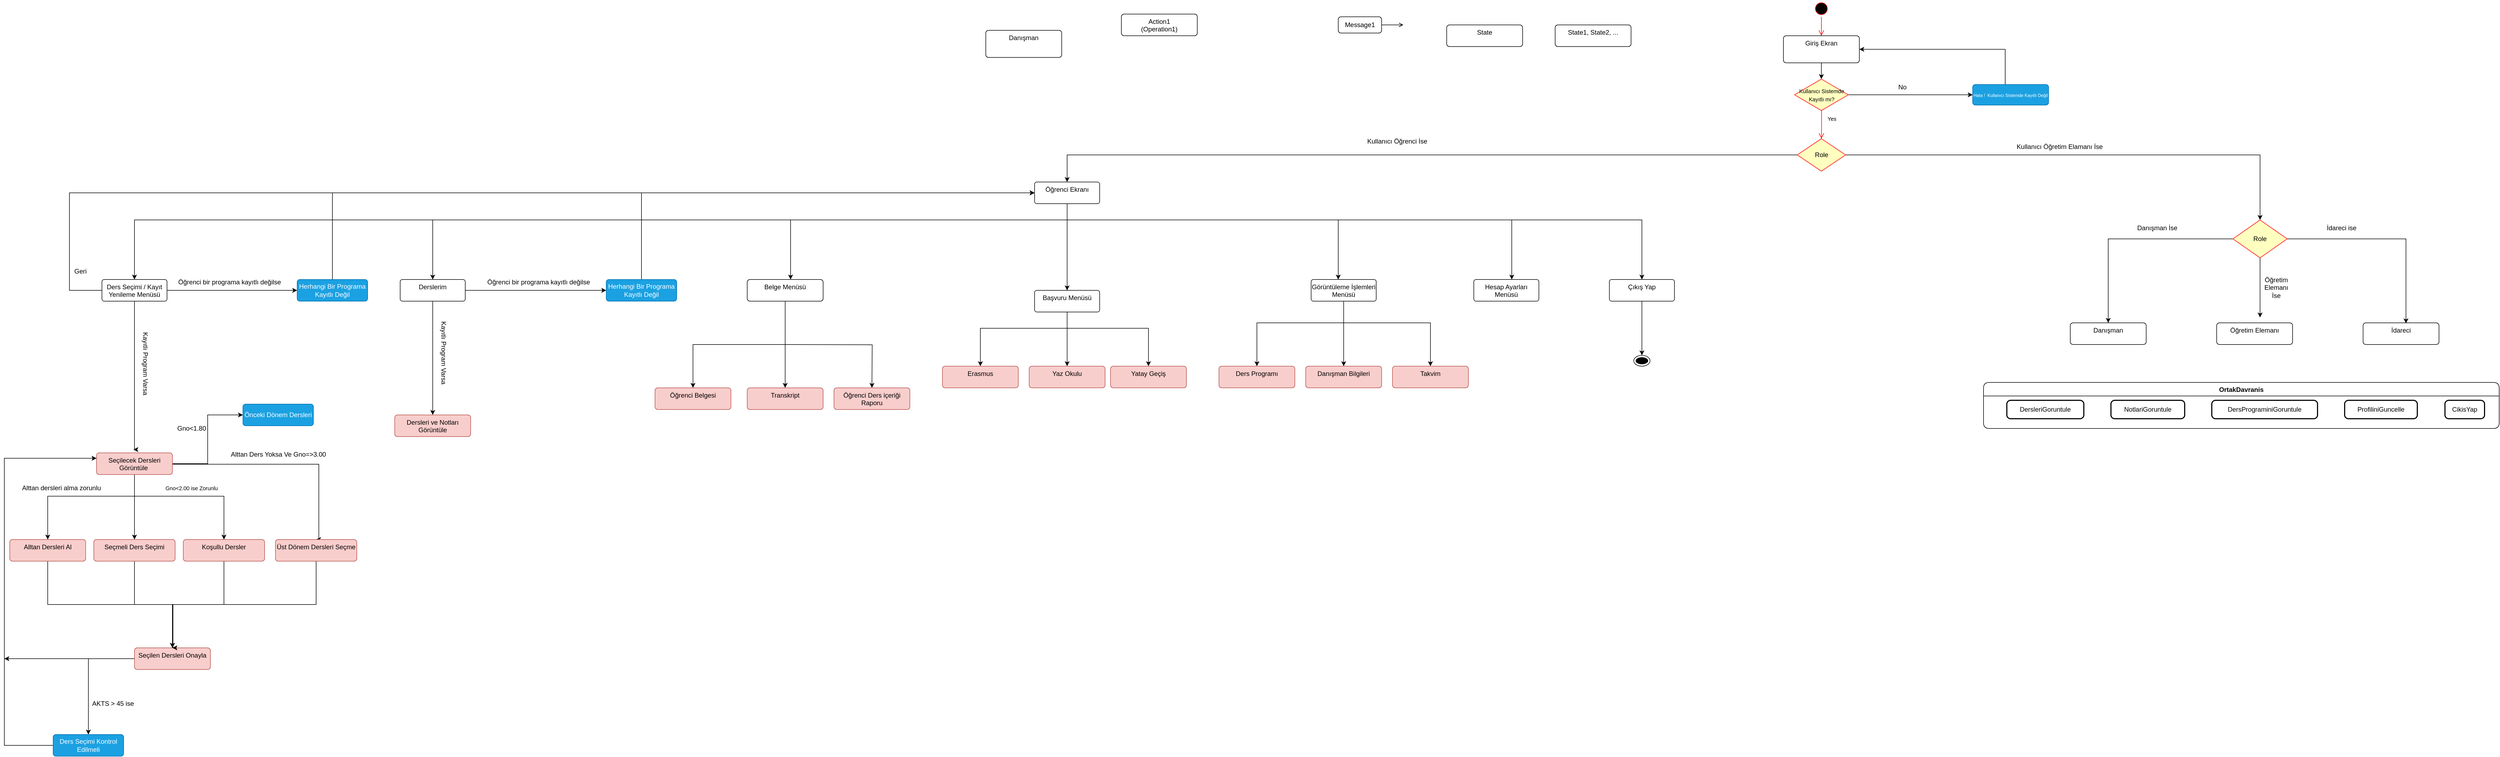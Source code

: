 <mxfile version="24.3.1" type="device">
  <diagram name="Sayfa -1" id="f9GuuPiOTZdbrCttsbCd">
    <mxGraphModel dx="4388" dy="1054" grid="1" gridSize="10" guides="1" tooltips="1" connect="1" arrows="1" fold="1" page="1" pageScale="1" pageWidth="2339" pageHeight="3300" math="0" shadow="0">
      <root>
        <mxCell id="0" />
        <mxCell id="1" parent="0" />
        <mxCell id="raTxTzk0vgehEr7z1tvl-5" value="" style="ellipse;html=1;shape=startState;fillColor=#000000;strokeColor=#ff0000;" parent="1" vertex="1">
          <mxGeometry x="1016" y="5" width="30" height="30" as="geometry" />
        </mxCell>
        <mxCell id="raTxTzk0vgehEr7z1tvl-6" value="" style="edgeStyle=orthogonalEdgeStyle;html=1;verticalAlign=bottom;endArrow=open;endSize=8;strokeColor=#ff0000;rounded=0;entryX=0.5;entryY=0;entryDx=0;entryDy=0;" parent="1" source="raTxTzk0vgehEr7z1tvl-5" target="raTxTzk0vgehEr7z1tvl-13" edge="1">
          <mxGeometry relative="1" as="geometry">
            <mxPoint x="1031" y="120" as="targetPoint" />
            <Array as="points" />
          </mxGeometry>
        </mxCell>
        <mxCell id="raTxTzk0vgehEr7z1tvl-13" value="Giriş Ekran" style="html=1;align=center;verticalAlign=top;rounded=1;absoluteArcSize=1;arcSize=10;dashed=0;whiteSpace=wrap;" parent="1" vertex="1">
          <mxGeometry x="961" y="70" width="140" height="50" as="geometry" />
        </mxCell>
        <mxCell id="YpNgMTdwTrCu8pLs_j0M-31" style="edgeStyle=orthogonalEdgeStyle;rounded=0;orthogonalLoop=1;jettySize=auto;html=1;" parent="1" source="raTxTzk0vgehEr7z1tvl-15" target="YpNgMTdwTrCu8pLs_j0M-30" edge="1">
          <mxGeometry relative="1" as="geometry">
            <Array as="points">
              <mxPoint x="-360" y="410" />
              <mxPoint x="-870" y="410" />
            </Array>
          </mxGeometry>
        </mxCell>
        <mxCell id="YpNgMTdwTrCu8pLs_j0M-33" value="" style="edgeStyle=orthogonalEdgeStyle;rounded=0;orthogonalLoop=1;jettySize=auto;html=1;" parent="1" source="raTxTzk0vgehEr7z1tvl-15" target="YpNgMTdwTrCu8pLs_j0M-32" edge="1">
          <mxGeometry relative="1" as="geometry" />
        </mxCell>
        <mxCell id="YpNgMTdwTrCu8pLs_j0M-37" value="" style="edgeStyle=orthogonalEdgeStyle;rounded=0;orthogonalLoop=1;jettySize=auto;html=1;" parent="1" source="raTxTzk0vgehEr7z1tvl-15" target="YpNgMTdwTrCu8pLs_j0M-36" edge="1">
          <mxGeometry relative="1" as="geometry">
            <Array as="points">
              <mxPoint x="-360" y="410" />
              <mxPoint x="140" y="410" />
            </Array>
          </mxGeometry>
        </mxCell>
        <mxCell id="YpNgMTdwTrCu8pLs_j0M-39" value="" style="edgeStyle=orthogonalEdgeStyle;rounded=0;orthogonalLoop=1;jettySize=auto;html=1;" parent="1" source="raTxTzk0vgehEr7z1tvl-15" target="YpNgMTdwTrCu8pLs_j0M-38" edge="1">
          <mxGeometry relative="1" as="geometry">
            <Array as="points">
              <mxPoint x="-360" y="410" />
              <mxPoint x="460" y="410" />
              <mxPoint x="460" y="540" />
            </Array>
          </mxGeometry>
        </mxCell>
        <mxCell id="YpNgMTdwTrCu8pLs_j0M-42" value="" style="edgeStyle=orthogonalEdgeStyle;rounded=0;orthogonalLoop=1;jettySize=auto;html=1;" parent="1" source="raTxTzk0vgehEr7z1tvl-15" target="YpNgMTdwTrCu8pLs_j0M-41" edge="1">
          <mxGeometry relative="1" as="geometry">
            <Array as="points">
              <mxPoint x="-360" y="410" />
              <mxPoint x="-1530" y="410" />
            </Array>
          </mxGeometry>
        </mxCell>
        <mxCell id="YpNgMTdwTrCu8pLs_j0M-44" value="" style="edgeStyle=orthogonalEdgeStyle;rounded=0;orthogonalLoop=1;jettySize=auto;html=1;" parent="1" source="raTxTzk0vgehEr7z1tvl-15" target="YpNgMTdwTrCu8pLs_j0M-43" edge="1">
          <mxGeometry relative="1" as="geometry">
            <Array as="points">
              <mxPoint x="-360" y="410" />
              <mxPoint x="-2080" y="410" />
            </Array>
          </mxGeometry>
        </mxCell>
        <mxCell id="YpNgMTdwTrCu8pLs_j0M-82" style="edgeStyle=orthogonalEdgeStyle;rounded=0;orthogonalLoop=1;jettySize=auto;html=1;entryX=0.5;entryY=0;entryDx=0;entryDy=0;" parent="1" source="raTxTzk0vgehEr7z1tvl-15" target="YpNgMTdwTrCu8pLs_j0M-81" edge="1">
          <mxGeometry relative="1" as="geometry">
            <Array as="points">
              <mxPoint x="-360" y="410" />
              <mxPoint x="700" y="410" />
            </Array>
          </mxGeometry>
        </mxCell>
        <mxCell id="raTxTzk0vgehEr7z1tvl-15" value="Öğrenci Ekranı" style="whiteSpace=wrap;html=1;verticalAlign=top;rounded=1;arcSize=10;dashed=0;" parent="1" vertex="1">
          <mxGeometry x="-420" y="340" width="120" height="40" as="geometry" />
        </mxCell>
        <mxCell id="YpNgMTdwTrCu8pLs_j0M-6" value="Öğretim Elemanı" style="html=1;align=center;verticalAlign=top;rounded=1;absoluteArcSize=1;arcSize=10;dashed=0;whiteSpace=wrap;" parent="1" vertex="1">
          <mxGeometry x="1760" y="600" width="140" height="40" as="geometry" />
        </mxCell>
        <mxCell id="YpNgMTdwTrCu8pLs_j0M-8" value="Öğrenci Belgesi" style="html=1;align=center;verticalAlign=top;rounded=1;absoluteArcSize=1;arcSize=10;dashed=0;whiteSpace=wrap;fillColor=#f8cecc;strokeColor=#b85450;" parent="1" vertex="1">
          <mxGeometry x="-1120" y="720" width="140" height="40" as="geometry" />
        </mxCell>
        <mxCell id="YpNgMTdwTrCu8pLs_j0M-9" value="Action1&lt;br&gt;(Operation1)" style="html=1;align=center;verticalAlign=top;rounded=1;absoluteArcSize=1;arcSize=10;dashed=0;whiteSpace=wrap;" parent="1" vertex="1">
          <mxGeometry x="-260" y="30" width="140" height="40" as="geometry" />
        </mxCell>
        <mxCell id="YpNgMTdwTrCu8pLs_j0M-12" value="Message1" style="html=1;rounded=1;absoluteArcSize=1;arcSize=10;whiteSpace=wrap;" parent="1" vertex="1">
          <mxGeometry x="140" y="35" width="80" height="30" as="geometry" />
        </mxCell>
        <mxCell id="YpNgMTdwTrCu8pLs_j0M-13" value="" style="endArrow=open;html=1;rounded=0;align=center;verticalAlign=top;endFill=0;labelBackgroundColor=none;endSize=6;" parent="1" source="YpNgMTdwTrCu8pLs_j0M-12" edge="1">
          <mxGeometry relative="1" as="geometry">
            <mxPoint x="260" y="50" as="targetPoint" />
          </mxGeometry>
        </mxCell>
        <mxCell id="YpNgMTdwTrCu8pLs_j0M-14" value="State" style="html=1;align=center;verticalAlign=top;rounded=1;absoluteArcSize=1;arcSize=10;dashed=0;whiteSpace=wrap;" parent="1" vertex="1">
          <mxGeometry x="340" y="50" width="140" height="40" as="geometry" />
        </mxCell>
        <mxCell id="YpNgMTdwTrCu8pLs_j0M-15" value="State1, State2, ..." style="html=1;align=center;verticalAlign=top;rounded=1;absoluteArcSize=1;arcSize=10;dashed=0;whiteSpace=wrap;" parent="1" vertex="1">
          <mxGeometry x="540" y="50" width="140" height="40" as="geometry" />
        </mxCell>
        <mxCell id="YpNgMTdwTrCu8pLs_j0M-16" value="Danışman" style="html=1;align=center;verticalAlign=top;rounded=1;absoluteArcSize=1;arcSize=10;dashed=0;whiteSpace=wrap;" parent="1" vertex="1">
          <mxGeometry x="1490" y="600" width="140" height="40" as="geometry" />
        </mxCell>
        <mxCell id="YpNgMTdwTrCu8pLs_j0M-18" value="İdareci" style="html=1;align=center;verticalAlign=top;rounded=1;absoluteArcSize=1;arcSize=10;dashed=0;whiteSpace=wrap;" parent="1" vertex="1">
          <mxGeometry x="2030" y="600" width="140" height="40" as="geometry" />
        </mxCell>
        <mxCell id="YpNgMTdwTrCu8pLs_j0M-20" value="" style="ellipse;html=1;shape=endState;fillColor=strokeColor;" parent="1" vertex="1">
          <mxGeometry x="685" y="660" width="30" height="20" as="geometry" />
        </mxCell>
        <mxCell id="YpNgMTdwTrCu8pLs_j0M-25" value="Danışman" style="html=1;align=center;verticalAlign=top;rounded=1;absoluteArcSize=1;arcSize=10;dashed=0;whiteSpace=wrap;" parent="1" vertex="1">
          <mxGeometry x="-510" y="60" width="140" height="50" as="geometry" />
        </mxCell>
        <mxCell id="nbqyCKGvC23zPWqp3UHc-19" style="edgeStyle=orthogonalEdgeStyle;rounded=0;orthogonalLoop=1;jettySize=auto;html=1;entryX=1;entryY=0.5;entryDx=0;entryDy=0;" parent="1" source="YpNgMTdwTrCu8pLs_j0M-26" target="raTxTzk0vgehEr7z1tvl-13" edge="1">
          <mxGeometry relative="1" as="geometry">
            <mxPoint x="1370" y="80" as="targetPoint" />
            <Array as="points">
              <mxPoint x="1370" y="95" />
            </Array>
          </mxGeometry>
        </mxCell>
        <mxCell id="YpNgMTdwTrCu8pLs_j0M-26" value="&lt;span data-sider-select-id=&quot;6f21c08b-1ee0-4d9a-971a-5f069b97619d&quot; style=&quot;text-wrap: nowrap;&quot;&gt;&lt;font data-sider-select-id=&quot;adb5f741-1b5e-4715-a0d9-119e286bbc81&quot; style=&quot;font-size: 8px;&quot;&gt;Hata !&amp;nbsp; Kullanıcı Sistemde Kayıtlı Değil&lt;/font&gt;&lt;/span&gt;" style="html=1;rounded=1;absoluteArcSize=1;arcSize=10;whiteSpace=wrap;fillColor=#1ba1e2;fontColor=#ffffff;strokeColor=#006EAF;" parent="1" vertex="1">
          <mxGeometry x="1310" y="160" width="140" height="38" as="geometry" />
        </mxCell>
        <mxCell id="YpNgMTdwTrCu8pLs_j0M-28" value="&lt;font data-sider-select-id=&quot;d092bb43-2534-4f56-a5d7-0d986fded775&quot; style=&quot;font-size: 10px;&quot;&gt;Yes&lt;/font&gt;" style="text;html=1;align=center;verticalAlign=middle;resizable=0;points=[];autosize=1;strokeColor=none;fillColor=none;" parent="1" vertex="1">
          <mxGeometry x="1030" y="208" width="40" height="30" as="geometry" />
        </mxCell>
        <mxCell id="YpNgMTdwTrCu8pLs_j0M-29" value="&lt;span data-sider-select-id=&quot;ffd7aa2f-4a25-4322-89a0-0c4640fc9525&quot; style=&quot;&quot;&gt;&lt;font style=&quot;font-size: 12px;&quot;&gt;No&lt;/font&gt;&lt;/span&gt;" style="text;html=1;align=center;verticalAlign=middle;resizable=0;points=[];autosize=1;strokeColor=none;fillColor=none;" parent="1" vertex="1">
          <mxGeometry x="1160" y="150" width="40" height="30" as="geometry" />
        </mxCell>
        <mxCell id="YpNgMTdwTrCu8pLs_j0M-49" style="edgeStyle=orthogonalEdgeStyle;rounded=0;orthogonalLoop=1;jettySize=auto;html=1;entryX=0.5;entryY=0;entryDx=0;entryDy=0;" parent="1" source="YpNgMTdwTrCu8pLs_j0M-30" edge="1">
          <mxGeometry relative="1" as="geometry">
            <mxPoint x="-1050" y="720" as="targetPoint" />
            <Array as="points">
              <mxPoint x="-880" y="640" />
              <mxPoint x="-1050" y="640" />
            </Array>
          </mxGeometry>
        </mxCell>
        <mxCell id="YpNgMTdwTrCu8pLs_j0M-51" style="edgeStyle=orthogonalEdgeStyle;rounded=0;orthogonalLoop=1;jettySize=auto;html=1;entryX=0.5;entryY=0;entryDx=0;entryDy=0;" parent="1" source="YpNgMTdwTrCu8pLs_j0M-30" target="YpNgMTdwTrCu8pLs_j0M-46" edge="1">
          <mxGeometry relative="1" as="geometry" />
        </mxCell>
        <mxCell id="YpNgMTdwTrCu8pLs_j0M-52" style="edgeStyle=orthogonalEdgeStyle;rounded=0;orthogonalLoop=1;jettySize=auto;html=1;exitX=0.5;exitY=1;exitDx=0;exitDy=0;" parent="1" edge="1">
          <mxGeometry relative="1" as="geometry">
            <mxPoint x="-880" y="640" as="sourcePoint" />
            <mxPoint x="-720" y="720" as="targetPoint" />
          </mxGeometry>
        </mxCell>
        <mxCell id="YpNgMTdwTrCu8pLs_j0M-30" value="Belge Menüsü" style="html=1;align=center;verticalAlign=top;rounded=1;absoluteArcSize=1;arcSize=10;dashed=0;whiteSpace=wrap;" parent="1" vertex="1">
          <mxGeometry x="-950" y="520" width="140" height="40" as="geometry" />
        </mxCell>
        <mxCell id="YpNgMTdwTrCu8pLs_j0M-56" value="" style="edgeStyle=orthogonalEdgeStyle;rounded=0;orthogonalLoop=1;jettySize=auto;html=1;" parent="1" source="YpNgMTdwTrCu8pLs_j0M-32" target="YpNgMTdwTrCu8pLs_j0M-54" edge="1">
          <mxGeometry relative="1" as="geometry">
            <Array as="points">
              <mxPoint x="-360" y="660" />
              <mxPoint x="-360" y="660" />
            </Array>
          </mxGeometry>
        </mxCell>
        <mxCell id="YpNgMTdwTrCu8pLs_j0M-57" style="edgeStyle=orthogonalEdgeStyle;rounded=0;orthogonalLoop=1;jettySize=auto;html=1;entryX=0.5;entryY=0;entryDx=0;entryDy=0;" parent="1" source="YpNgMTdwTrCu8pLs_j0M-32" target="YpNgMTdwTrCu8pLs_j0M-53" edge="1">
          <mxGeometry relative="1" as="geometry">
            <Array as="points">
              <mxPoint x="-360" y="610" />
              <mxPoint x="-520" y="610" />
            </Array>
          </mxGeometry>
        </mxCell>
        <mxCell id="YpNgMTdwTrCu8pLs_j0M-58" style="edgeStyle=orthogonalEdgeStyle;rounded=0;orthogonalLoop=1;jettySize=auto;html=1;entryX=0.5;entryY=0;entryDx=0;entryDy=0;" parent="1" source="YpNgMTdwTrCu8pLs_j0M-32" target="YpNgMTdwTrCu8pLs_j0M-55" edge="1">
          <mxGeometry relative="1" as="geometry">
            <Array as="points">
              <mxPoint x="-360" y="610" />
              <mxPoint x="-210" y="610" />
            </Array>
          </mxGeometry>
        </mxCell>
        <mxCell id="YpNgMTdwTrCu8pLs_j0M-32" value="Başvuru Menüsü" style="whiteSpace=wrap;html=1;verticalAlign=top;rounded=1;arcSize=10;dashed=0;" parent="1" vertex="1">
          <mxGeometry x="-420" y="540" width="120" height="40" as="geometry" />
        </mxCell>
        <mxCell id="YpNgMTdwTrCu8pLs_j0M-63" value="" style="edgeStyle=orthogonalEdgeStyle;rounded=0;orthogonalLoop=1;jettySize=auto;html=1;" parent="1" source="YpNgMTdwTrCu8pLs_j0M-36" target="YpNgMTdwTrCu8pLs_j0M-61" edge="1">
          <mxGeometry relative="1" as="geometry" />
        </mxCell>
        <mxCell id="YpNgMTdwTrCu8pLs_j0M-65" style="edgeStyle=orthogonalEdgeStyle;rounded=0;orthogonalLoop=1;jettySize=auto;html=1;" parent="1" source="YpNgMTdwTrCu8pLs_j0M-36" target="YpNgMTdwTrCu8pLs_j0M-62" edge="1">
          <mxGeometry relative="1" as="geometry">
            <Array as="points">
              <mxPoint x="150" y="600" />
              <mxPoint x="-10" y="600" />
            </Array>
          </mxGeometry>
        </mxCell>
        <mxCell id="YpNgMTdwTrCu8pLs_j0M-66" style="edgeStyle=orthogonalEdgeStyle;rounded=0;orthogonalLoop=1;jettySize=auto;html=1;" parent="1" source="YpNgMTdwTrCu8pLs_j0M-36" target="YpNgMTdwTrCu8pLs_j0M-60" edge="1">
          <mxGeometry relative="1" as="geometry">
            <Array as="points">
              <mxPoint x="150" y="600" />
              <mxPoint x="310" y="600" />
            </Array>
          </mxGeometry>
        </mxCell>
        <mxCell id="YpNgMTdwTrCu8pLs_j0M-36" value="Görüntüleme İşlemleri Menüsü" style="whiteSpace=wrap;html=1;verticalAlign=top;rounded=1;arcSize=10;dashed=0;" parent="1" vertex="1">
          <mxGeometry x="90" y="520" width="120" height="40" as="geometry" />
        </mxCell>
        <mxCell id="YpNgMTdwTrCu8pLs_j0M-38" value="Hesap Ayarları Menüsü" style="whiteSpace=wrap;html=1;verticalAlign=top;rounded=1;arcSize=10;dashed=0;" parent="1" vertex="1">
          <mxGeometry x="390" y="520" width="120" height="40" as="geometry" />
        </mxCell>
        <mxCell id="YpNgMTdwTrCu8pLs_j0M-68" style="edgeStyle=orthogonalEdgeStyle;rounded=0;orthogonalLoop=1;jettySize=auto;html=1;" parent="1" source="YpNgMTdwTrCu8pLs_j0M-41" target="YpNgMTdwTrCu8pLs_j0M-67" edge="1">
          <mxGeometry relative="1" as="geometry" />
        </mxCell>
        <mxCell id="YpNgMTdwTrCu8pLs_j0M-76" style="edgeStyle=orthogonalEdgeStyle;rounded=0;orthogonalLoop=1;jettySize=auto;html=1;entryX=0;entryY=0.5;entryDx=0;entryDy=0;" parent="1" source="YpNgMTdwTrCu8pLs_j0M-41" target="YpNgMTdwTrCu8pLs_j0M-74" edge="1">
          <mxGeometry relative="1" as="geometry" />
        </mxCell>
        <mxCell id="YpNgMTdwTrCu8pLs_j0M-41" value="Derslerim" style="whiteSpace=wrap;html=1;verticalAlign=top;rounded=1;arcSize=10;dashed=0;" parent="1" vertex="1">
          <mxGeometry x="-1590" y="520" width="120" height="40" as="geometry" />
        </mxCell>
        <mxCell id="YpNgMTdwTrCu8pLs_j0M-93" style="edgeStyle=orthogonalEdgeStyle;rounded=0;orthogonalLoop=1;jettySize=auto;html=1;exitX=1;exitY=0.5;exitDx=0;exitDy=0;" parent="1" source="YpNgMTdwTrCu8pLs_j0M-43" target="YpNgMTdwTrCu8pLs_j0M-92" edge="1">
          <mxGeometry relative="1" as="geometry" />
        </mxCell>
        <mxCell id="nbqyCKGvC23zPWqp3UHc-6" style="edgeStyle=orthogonalEdgeStyle;rounded=0;orthogonalLoop=1;jettySize=auto;html=1;entryX=0;entryY=0.5;entryDx=0;entryDy=0;exitX=0;exitY=0.5;exitDx=0;exitDy=0;" parent="1" source="YpNgMTdwTrCu8pLs_j0M-43" edge="1">
          <mxGeometry relative="1" as="geometry">
            <mxPoint x="-420.0" y="360" as="targetPoint" />
            <mxPoint x="-2180" y="540" as="sourcePoint" />
            <Array as="points">
              <mxPoint x="-2200" y="540" />
              <mxPoint x="-2200" y="360" />
            </Array>
          </mxGeometry>
        </mxCell>
        <mxCell id="YpNgMTdwTrCu8pLs_j0M-43" value="Ders Seçimi / Kayıt Yenileme Menüsü" style="whiteSpace=wrap;html=1;verticalAlign=top;rounded=1;arcSize=10;dashed=0;" parent="1" vertex="1">
          <mxGeometry x="-2140" y="520" width="120" height="40" as="geometry" />
        </mxCell>
        <mxCell id="YpNgMTdwTrCu8pLs_j0M-46" value="Transkript" style="html=1;align=center;verticalAlign=top;rounded=1;absoluteArcSize=1;arcSize=10;dashed=0;whiteSpace=wrap;fillColor=#f8cecc;strokeColor=#b85450;" parent="1" vertex="1">
          <mxGeometry x="-950" y="720" width="140" height="40" as="geometry" />
        </mxCell>
        <mxCell id="YpNgMTdwTrCu8pLs_j0M-47" value="Öğrenci Ders içeriği Raporu" style="html=1;align=center;verticalAlign=top;rounded=1;absoluteArcSize=1;arcSize=10;dashed=0;whiteSpace=wrap;fillColor=#f8cecc;strokeColor=#b85450;" parent="1" vertex="1">
          <mxGeometry x="-790" y="720" width="140" height="40" as="geometry" />
        </mxCell>
        <mxCell id="YpNgMTdwTrCu8pLs_j0M-53" value="Erasmus" style="html=1;align=center;verticalAlign=top;rounded=1;absoluteArcSize=1;arcSize=10;dashed=0;whiteSpace=wrap;fillColor=#f8cecc;strokeColor=#b85450;" parent="1" vertex="1">
          <mxGeometry x="-590" y="680" width="140" height="40" as="geometry" />
        </mxCell>
        <mxCell id="YpNgMTdwTrCu8pLs_j0M-54" value="Yaz Okulu" style="html=1;align=center;verticalAlign=top;rounded=1;absoluteArcSize=1;arcSize=10;dashed=0;whiteSpace=wrap;fillColor=#f8cecc;strokeColor=#b85450;" parent="1" vertex="1">
          <mxGeometry x="-430" y="680" width="140" height="40" as="geometry" />
        </mxCell>
        <mxCell id="YpNgMTdwTrCu8pLs_j0M-55" value="Yatay Geçiş" style="html=1;align=center;verticalAlign=top;rounded=1;absoluteArcSize=1;arcSize=10;dashed=0;whiteSpace=wrap;fillColor=#f8cecc;strokeColor=#b85450;" parent="1" vertex="1">
          <mxGeometry x="-280" y="680" width="140" height="40" as="geometry" />
        </mxCell>
        <mxCell id="YpNgMTdwTrCu8pLs_j0M-60" value="Takvim" style="html=1;align=center;verticalAlign=top;rounded=1;absoluteArcSize=1;arcSize=10;dashed=0;whiteSpace=wrap;fillColor=#f8cecc;strokeColor=#b85450;" parent="1" vertex="1">
          <mxGeometry x="240" y="680" width="140" height="40" as="geometry" />
        </mxCell>
        <mxCell id="YpNgMTdwTrCu8pLs_j0M-61" value="Danışman Bilgileri" style="html=1;align=center;verticalAlign=top;rounded=1;absoluteArcSize=1;arcSize=10;dashed=0;whiteSpace=wrap;fillColor=#f8cecc;strokeColor=#b85450;" parent="1" vertex="1">
          <mxGeometry x="80" y="680" width="140" height="40" as="geometry" />
        </mxCell>
        <mxCell id="YpNgMTdwTrCu8pLs_j0M-62" value="Ders Programı" style="html=1;align=center;verticalAlign=top;rounded=1;absoluteArcSize=1;arcSize=10;dashed=0;whiteSpace=wrap;fillColor=#f8cecc;strokeColor=#b85450;" parent="1" vertex="1">
          <mxGeometry x="-80" y="680" width="140" height="40" as="geometry" />
        </mxCell>
        <mxCell id="YpNgMTdwTrCu8pLs_j0M-67" value="Dersleri ve Notları Görüntüle" style="html=1;align=center;verticalAlign=top;rounded=1;absoluteArcSize=1;arcSize=10;dashed=0;whiteSpace=wrap;fillColor=#f8cecc;strokeColor=#b85450;" parent="1" vertex="1">
          <mxGeometry x="-1600" y="770" width="140" height="40" as="geometry" />
        </mxCell>
        <mxCell id="YpNgMTdwTrCu8pLs_j0M-69" value="Kayıtlı Program Varsa" style="text;html=1;align=center;verticalAlign=middle;resizable=0;points=[];autosize=1;strokeColor=none;fillColor=none;rotation=90;" parent="1" vertex="1">
          <mxGeometry x="-1580" y="640" width="140" height="30" as="geometry" />
        </mxCell>
        <mxCell id="YpNgMTdwTrCu8pLs_j0M-70" value="Öğrenci bir programa kayıtlı değilse" style="text;html=1;align=center;verticalAlign=middle;resizable=0;points=[];autosize=1;strokeColor=none;fillColor=none;" parent="1" vertex="1">
          <mxGeometry x="-1440" y="510" width="210" height="30" as="geometry" />
        </mxCell>
        <mxCell id="YpNgMTdwTrCu8pLs_j0M-77" style="edgeStyle=orthogonalEdgeStyle;rounded=0;orthogonalLoop=1;jettySize=auto;html=1;entryX=0;entryY=0.5;entryDx=0;entryDy=0;" parent="1" source="YpNgMTdwTrCu8pLs_j0M-74" target="raTxTzk0vgehEr7z1tvl-15" edge="1">
          <mxGeometry relative="1" as="geometry">
            <mxPoint x="-1065" y="330" as="targetPoint" />
            <Array as="points">
              <mxPoint x="-1145" y="360" />
            </Array>
          </mxGeometry>
        </mxCell>
        <mxCell id="YpNgMTdwTrCu8pLs_j0M-74" value="Herhangi Bir Programa Kayıtlı Değil" style="html=1;rounded=1;absoluteArcSize=1;arcSize=10;whiteSpace=wrap;fillColor=#1ba1e2;strokeColor=#006EAF;fontColor=#ffffff;" parent="1" vertex="1">
          <mxGeometry x="-1210" y="520" width="130" height="40" as="geometry" />
        </mxCell>
        <mxCell id="YpNgMTdwTrCu8pLs_j0M-100" style="edgeStyle=orthogonalEdgeStyle;rounded=0;orthogonalLoop=1;jettySize=auto;html=1;entryX=0;entryY=0.5;entryDx=0;entryDy=0;" parent="1" source="YpNgMTdwTrCu8pLs_j0M-80" target="YpNgMTdwTrCu8pLs_j0M-99" edge="1">
          <mxGeometry relative="1" as="geometry" />
        </mxCell>
        <mxCell id="YpNgMTdwTrCu8pLs_j0M-110" style="edgeStyle=orthogonalEdgeStyle;rounded=0;orthogonalLoop=1;jettySize=auto;html=1;" parent="1" source="YpNgMTdwTrCu8pLs_j0M-80" target="YpNgMTdwTrCu8pLs_j0M-104" edge="1">
          <mxGeometry relative="1" as="geometry">
            <Array as="points">
              <mxPoint x="-2080" y="920" />
              <mxPoint x="-2240" y="920" />
            </Array>
          </mxGeometry>
        </mxCell>
        <mxCell id="YpNgMTdwTrCu8pLs_j0M-111" style="edgeStyle=orthogonalEdgeStyle;rounded=0;orthogonalLoop=1;jettySize=auto;html=1;" parent="1" source="YpNgMTdwTrCu8pLs_j0M-80" target="YpNgMTdwTrCu8pLs_j0M-108" edge="1">
          <mxGeometry relative="1" as="geometry" />
        </mxCell>
        <mxCell id="YpNgMTdwTrCu8pLs_j0M-112" style="edgeStyle=orthogonalEdgeStyle;rounded=0;orthogonalLoop=1;jettySize=auto;html=1;" parent="1" source="YpNgMTdwTrCu8pLs_j0M-80" target="YpNgMTdwTrCu8pLs_j0M-106" edge="1">
          <mxGeometry relative="1" as="geometry">
            <Array as="points">
              <mxPoint x="-2080" y="920" />
              <mxPoint x="-1915" y="920" />
            </Array>
          </mxGeometry>
        </mxCell>
        <mxCell id="YpNgMTdwTrCu8pLs_j0M-115" style="edgeStyle=orthogonalEdgeStyle;rounded=0;orthogonalLoop=1;jettySize=auto;html=1;exitX=0.5;exitY=1;exitDx=0;exitDy=0;entryX=0.5;entryY=0;entryDx=0;entryDy=0;" parent="1" target="YpNgMTdwTrCu8pLs_j0M-114" edge="1">
          <mxGeometry relative="1" as="geometry">
            <mxPoint x="-2010" y="860" as="sourcePoint" />
            <mxPoint x="-1675.0" y="980" as="targetPoint" />
            <Array as="points">
              <mxPoint x="-2010" y="861" />
              <mxPoint x="-1740" y="861" />
              <mxPoint x="-1740" y="1000" />
            </Array>
          </mxGeometry>
        </mxCell>
        <mxCell id="YpNgMTdwTrCu8pLs_j0M-80" value="Seçilecek Dersleri Görüntüle&amp;nbsp;" style="html=1;align=center;verticalAlign=top;rounded=1;absoluteArcSize=1;arcSize=10;dashed=0;whiteSpace=wrap;fillColor=#f8cecc;strokeColor=#b85450;" parent="1" vertex="1">
          <mxGeometry x="-2150" y="840" width="140" height="40" as="geometry" />
        </mxCell>
        <mxCell id="nbqyCKGvC23zPWqp3UHc-54" value="" style="edgeStyle=orthogonalEdgeStyle;rounded=0;orthogonalLoop=1;jettySize=auto;html=1;" parent="1" source="YpNgMTdwTrCu8pLs_j0M-81" target="YpNgMTdwTrCu8pLs_j0M-20" edge="1">
          <mxGeometry relative="1" as="geometry">
            <Array as="points">
              <mxPoint x="700" y="640" />
              <mxPoint x="700" y="640" />
            </Array>
          </mxGeometry>
        </mxCell>
        <mxCell id="YpNgMTdwTrCu8pLs_j0M-81" value="Çıkış Yap" style="whiteSpace=wrap;html=1;verticalAlign=top;rounded=1;arcSize=10;dashed=0;" parent="1" vertex="1">
          <mxGeometry x="640" y="520" width="120" height="40" as="geometry" />
        </mxCell>
        <mxCell id="YpNgMTdwTrCu8pLs_j0M-86" value="Kayıtlı Program Varsa" style="text;html=1;align=center;verticalAlign=middle;resizable=0;points=[];autosize=1;strokeColor=none;fillColor=none;rotation=90;" parent="1" vertex="1">
          <mxGeometry x="-2130" y="660" width="140" height="30" as="geometry" />
        </mxCell>
        <mxCell id="YpNgMTdwTrCu8pLs_j0M-90" style="edgeStyle=orthogonalEdgeStyle;rounded=0;orthogonalLoop=1;jettySize=auto;html=1;exitX=0.5;exitY=1;exitDx=0;exitDy=0;entryX=0.486;entryY=-0.15;entryDx=0;entryDy=0;entryPerimeter=0;" parent="1" source="YpNgMTdwTrCu8pLs_j0M-43" target="YpNgMTdwTrCu8pLs_j0M-80" edge="1">
          <mxGeometry relative="1" as="geometry">
            <Array as="points">
              <mxPoint x="-2080" y="834" />
            </Array>
          </mxGeometry>
        </mxCell>
        <mxCell id="YpNgMTdwTrCu8pLs_j0M-91" value="Öğrenci bir programa kayıtlı değilse" style="text;html=1;align=center;verticalAlign=middle;resizable=0;points=[];autosize=1;strokeColor=none;fillColor=none;" parent="1" vertex="1">
          <mxGeometry x="-2010" y="510" width="210" height="30" as="geometry" />
        </mxCell>
        <mxCell id="YpNgMTdwTrCu8pLs_j0M-95" style="edgeStyle=orthogonalEdgeStyle;rounded=0;orthogonalLoop=1;jettySize=auto;html=1;" parent="1" source="YpNgMTdwTrCu8pLs_j0M-92" edge="1">
          <mxGeometry relative="1" as="geometry">
            <mxPoint x="-420" y="360" as="targetPoint" />
            <Array as="points">
              <mxPoint x="-1715" y="360" />
            </Array>
          </mxGeometry>
        </mxCell>
        <mxCell id="YpNgMTdwTrCu8pLs_j0M-92" value="Herhangi Bir Programa Kayıtlı Değil" style="html=1;rounded=1;absoluteArcSize=1;arcSize=10;whiteSpace=wrap;fillColor=#1ba1e2;strokeColor=#006EAF;fontColor=#ffffff;" parent="1" vertex="1">
          <mxGeometry x="-1780" y="520" width="130" height="40" as="geometry" />
        </mxCell>
        <mxCell id="YpNgMTdwTrCu8pLs_j0M-132" style="edgeStyle=orthogonalEdgeStyle;rounded=0;orthogonalLoop=1;jettySize=auto;html=1;" parent="1" source="YpNgMTdwTrCu8pLs_j0M-96" target="YpNgMTdwTrCu8pLs_j0M-131" edge="1">
          <mxGeometry relative="1" as="geometry" />
        </mxCell>
        <mxCell id="YpNgMTdwTrCu8pLs_j0M-136" style="edgeStyle=orthogonalEdgeStyle;rounded=0;orthogonalLoop=1;jettySize=auto;html=1;" parent="1" source="YpNgMTdwTrCu8pLs_j0M-96" edge="1">
          <mxGeometry relative="1" as="geometry">
            <mxPoint x="-2320" y="1220" as="targetPoint" />
          </mxGeometry>
        </mxCell>
        <mxCell id="YpNgMTdwTrCu8pLs_j0M-96" value="Seçilen Dersleri Onayla" style="html=1;align=center;verticalAlign=top;rounded=1;absoluteArcSize=1;arcSize=10;dashed=0;whiteSpace=wrap;fillColor=#f8cecc;strokeColor=#b85450;" parent="1" vertex="1">
          <mxGeometry x="-2080" y="1200" width="140" height="40" as="geometry" />
        </mxCell>
        <mxCell id="YpNgMTdwTrCu8pLs_j0M-98" value="Gno&amp;lt;1.80" style="text;html=1;align=center;verticalAlign=middle;resizable=0;points=[];autosize=1;strokeColor=none;fillColor=none;" parent="1" vertex="1">
          <mxGeometry x="-2015" y="780" width="80" height="30" as="geometry" />
        </mxCell>
        <mxCell id="YpNgMTdwTrCu8pLs_j0M-99" value="Önceki Dönem Dersleri" style="html=1;rounded=1;absoluteArcSize=1;arcSize=10;whiteSpace=wrap;fillColor=#1ba1e2;strokeColor=#006EAF;fontColor=#ffffff;" parent="1" vertex="1">
          <mxGeometry x="-1880" y="750" width="130" height="40" as="geometry" />
        </mxCell>
        <mxCell id="YpNgMTdwTrCu8pLs_j0M-101" value="Alttan dersleri alma zorunlu" style="text;html=1;align=center;verticalAlign=middle;resizable=0;points=[];autosize=1;strokeColor=none;fillColor=none;" parent="1" vertex="1">
          <mxGeometry x="-2300" y="890" width="170" height="30" as="geometry" />
        </mxCell>
        <mxCell id="YpNgMTdwTrCu8pLs_j0M-126" style="edgeStyle=orthogonalEdgeStyle;rounded=0;orthogonalLoop=1;jettySize=auto;html=1;entryX=0.5;entryY=0;entryDx=0;entryDy=0;" parent="1" source="YpNgMTdwTrCu8pLs_j0M-104" target="YpNgMTdwTrCu8pLs_j0M-96" edge="1">
          <mxGeometry relative="1" as="geometry">
            <Array as="points">
              <mxPoint x="-2240" y="1120" />
              <mxPoint x="-2010" y="1120" />
            </Array>
          </mxGeometry>
        </mxCell>
        <mxCell id="YpNgMTdwTrCu8pLs_j0M-104" value="Alltan Dersleri Al" style="html=1;align=center;verticalAlign=top;rounded=1;absoluteArcSize=1;arcSize=10;dashed=0;whiteSpace=wrap;fillColor=#f8cecc;strokeColor=#b85450;" parent="1" vertex="1">
          <mxGeometry x="-2310" y="1000" width="140" height="40" as="geometry" />
        </mxCell>
        <mxCell id="YpNgMTdwTrCu8pLs_j0M-128" style="edgeStyle=orthogonalEdgeStyle;rounded=0;orthogonalLoop=1;jettySize=auto;html=1;entryX=0.5;entryY=0;entryDx=0;entryDy=0;" parent="1" source="YpNgMTdwTrCu8pLs_j0M-106" target="YpNgMTdwTrCu8pLs_j0M-96" edge="1">
          <mxGeometry relative="1" as="geometry" />
        </mxCell>
        <mxCell id="YpNgMTdwTrCu8pLs_j0M-106" value="&lt;div data-sider-select-id=&quot;84483e46-2456-44e6-a681-b8dce48a3466&quot; style=&quot;&quot;&gt;Koşullu Dersler&lt;/div&gt;" style="html=1;align=center;verticalAlign=top;rounded=1;absoluteArcSize=1;arcSize=10;dashed=0;whiteSpace=wrap;fillColor=#f8cecc;strokeColor=#b85450;" parent="1" vertex="1">
          <mxGeometry x="-1990" y="1000" width="150" height="40" as="geometry" />
        </mxCell>
        <mxCell id="YpNgMTdwTrCu8pLs_j0M-127" style="edgeStyle=orthogonalEdgeStyle;rounded=0;orthogonalLoop=1;jettySize=auto;html=1;" parent="1" source="YpNgMTdwTrCu8pLs_j0M-108" target="YpNgMTdwTrCu8pLs_j0M-96" edge="1">
          <mxGeometry relative="1" as="geometry" />
        </mxCell>
        <mxCell id="YpNgMTdwTrCu8pLs_j0M-108" value="&lt;div data-sider-select-id=&quot;4ff2cb0c-740a-40d9-b887-eb3f0265e049&quot;&gt;Seçmeli Ders Seçimi&lt;/div&gt;" style="html=1;align=center;verticalAlign=top;rounded=1;absoluteArcSize=1;arcSize=10;dashed=0;whiteSpace=wrap;fillColor=#f8cecc;strokeColor=#b85450;" parent="1" vertex="1">
          <mxGeometry x="-2155" y="1000" width="150" height="40" as="geometry" />
        </mxCell>
        <mxCell id="YpNgMTdwTrCu8pLs_j0M-113" value="&lt;span data-sider-select-id=&quot;d300b96c-ef65-47a0-be22-939e3653dd04&quot; style=&quot;font-size: 10px; text-align: justify;&quot;&gt;Gno&amp;lt;2.00 ise Zorunlu&lt;/span&gt;" style="text;html=1;align=center;verticalAlign=middle;resizable=0;points=[];autosize=1;strokeColor=none;fillColor=none;" parent="1" vertex="1">
          <mxGeometry x="-2035" y="890" width="120" height="30" as="geometry" />
        </mxCell>
        <mxCell id="YpNgMTdwTrCu8pLs_j0M-129" style="edgeStyle=orthogonalEdgeStyle;rounded=0;orthogonalLoop=1;jettySize=auto;html=1;" parent="1" source="YpNgMTdwTrCu8pLs_j0M-114" edge="1">
          <mxGeometry relative="1" as="geometry">
            <mxPoint x="-2010" y="1200" as="targetPoint" />
            <Array as="points">
              <mxPoint x="-1745" y="1120" />
              <mxPoint x="-2009" y="1120" />
              <mxPoint x="-2009" y="1200" />
            </Array>
          </mxGeometry>
        </mxCell>
        <mxCell id="YpNgMTdwTrCu8pLs_j0M-114" value="&lt;div data-sider-select-id=&quot;84483e46-2456-44e6-a681-b8dce48a3466&quot; style=&quot;&quot;&gt;Üst Dönem Dersleri Seçme&lt;/div&gt;" style="html=1;align=center;verticalAlign=top;rounded=1;absoluteArcSize=1;arcSize=10;dashed=0;whiteSpace=wrap;fillColor=#f8cecc;strokeColor=#b85450;" parent="1" vertex="1">
          <mxGeometry x="-1820" y="1000" width="150" height="40" as="geometry" />
        </mxCell>
        <mxCell id="YpNgMTdwTrCu8pLs_j0M-117" value="Alttan Ders Yoksa Ve Gno=&amp;gt;3.00" style="text;html=1;align=center;verticalAlign=middle;resizable=0;points=[];autosize=1;strokeColor=none;fillColor=none;" parent="1" vertex="1">
          <mxGeometry x="-1915" y="828" width="200" height="30" as="geometry" />
        </mxCell>
        <mxCell id="YpNgMTdwTrCu8pLs_j0M-135" style="edgeStyle=orthogonalEdgeStyle;rounded=0;orthogonalLoop=1;jettySize=auto;html=1;entryX=0;entryY=0.25;entryDx=0;entryDy=0;" parent="1" source="YpNgMTdwTrCu8pLs_j0M-131" target="YpNgMTdwTrCu8pLs_j0M-80" edge="1">
          <mxGeometry relative="1" as="geometry">
            <Array as="points">
              <mxPoint x="-2320" y="1380" />
              <mxPoint x="-2320" y="850" />
            </Array>
          </mxGeometry>
        </mxCell>
        <mxCell id="YpNgMTdwTrCu8pLs_j0M-131" value="Ders Seçimi Kontrol Edilmeli" style="html=1;rounded=1;absoluteArcSize=1;arcSize=10;whiteSpace=wrap;fillColor=#1ba1e2;strokeColor=#006EAF;fontColor=#ffffff;" parent="1" vertex="1">
          <mxGeometry x="-2230" y="1360" width="130" height="40" as="geometry" />
        </mxCell>
        <mxCell id="YpNgMTdwTrCu8pLs_j0M-134" value="AKTS &amp;gt; 45 ise" style="text;html=1;align=center;verticalAlign=middle;resizable=0;points=[];autosize=1;strokeColor=none;fillColor=none;" parent="1" vertex="1">
          <mxGeometry x="-2170" y="1288" width="100" height="30" as="geometry" />
        </mxCell>
        <mxCell id="nbqyCKGvC23zPWqp3UHc-7" value="Geri" style="text;html=1;align=center;verticalAlign=middle;resizable=0;points=[];autosize=1;strokeColor=none;fillColor=none;" parent="1" vertex="1">
          <mxGeometry x="-2205" y="490" width="50" height="30" as="geometry" />
        </mxCell>
        <mxCell id="nbqyCKGvC23zPWqp3UHc-8" value="Kullanıcı Öğrenci İse&amp;nbsp;" style="text;html=1;align=center;verticalAlign=middle;resizable=0;points=[];autosize=1;strokeColor=none;fillColor=none;" parent="1" vertex="1">
          <mxGeometry x="180" y="250" width="140" height="30" as="geometry" />
        </mxCell>
        <mxCell id="nbqyCKGvC23zPWqp3UHc-11" value="" style="edgeStyle=orthogonalEdgeStyle;html=1;align=left;verticalAlign=top;endArrow=open;endSize=8;strokeColor=#ff0000;rounded=0;entryX=0.5;entryY=0;entryDx=0;entryDy=0;" parent="1" target="nbqyCKGvC23zPWqp3UHc-27" edge="1">
          <mxGeometry x="-1" relative="1" as="geometry">
            <mxPoint x="1031" y="240" as="targetPoint" />
            <mxPoint x="1031.258" y="198.001" as="sourcePoint" />
            <Array as="points">
              <mxPoint x="1031" y="240" />
            </Array>
            <mxPoint as="offset" />
          </mxGeometry>
        </mxCell>
        <mxCell id="nbqyCKGvC23zPWqp3UHc-15" value="" style="edgeStyle=orthogonalEdgeStyle;rounded=0;orthogonalLoop=1;jettySize=auto;html=1;exitX=0.5;exitY=1;exitDx=0;exitDy=0;" parent="1" source="raTxTzk0vgehEr7z1tvl-13" target="nbqyCKGvC23zPWqp3UHc-9" edge="1">
          <mxGeometry relative="1" as="geometry">
            <Array as="points" />
            <mxPoint x="1031" y="120" as="sourcePoint" />
            <mxPoint x="1969" y="340" as="targetPoint" />
          </mxGeometry>
        </mxCell>
        <mxCell id="nbqyCKGvC23zPWqp3UHc-18" style="edgeStyle=orthogonalEdgeStyle;rounded=0;orthogonalLoop=1;jettySize=auto;html=1;entryX=0;entryY=0.5;entryDx=0;entryDy=0;" parent="1" source="nbqyCKGvC23zPWqp3UHc-9" target="YpNgMTdwTrCu8pLs_j0M-26" edge="1">
          <mxGeometry relative="1" as="geometry">
            <Array as="points">
              <mxPoint x="1300" y="179" />
            </Array>
          </mxGeometry>
        </mxCell>
        <mxCell id="nbqyCKGvC23zPWqp3UHc-9" value="&lt;font style=&quot;font-size: 10px;&quot;&gt;Kullanıcı Sistemde Kayıtlı mı?&lt;/font&gt;" style="rhombus;whiteSpace=wrap;html=1;fontColor=#000000;fillColor=#ffffc0;strokeColor=#ff0000;" parent="1" vertex="1">
          <mxGeometry x="981.5" y="150" width="99" height="58" as="geometry" />
        </mxCell>
        <mxCell id="nbqyCKGvC23zPWqp3UHc-31" style="edgeStyle=orthogonalEdgeStyle;rounded=0;orthogonalLoop=1;jettySize=auto;html=1;entryX=0.5;entryY=0;entryDx=0;entryDy=0;" parent="1" source="nbqyCKGvC23zPWqp3UHc-27" target="raTxTzk0vgehEr7z1tvl-15" edge="1">
          <mxGeometry relative="1" as="geometry" />
        </mxCell>
        <mxCell id="nbqyCKGvC23zPWqp3UHc-33" style="edgeStyle=orthogonalEdgeStyle;rounded=0;orthogonalLoop=1;jettySize=auto;html=1;entryX=0.5;entryY=0;entryDx=0;entryDy=0;" parent="1" source="nbqyCKGvC23zPWqp3UHc-27" target="nbqyCKGvC23zPWqp3UHc-40" edge="1">
          <mxGeometry relative="1" as="geometry">
            <mxPoint x="1850" y="400" as="targetPoint" />
            <Array as="points">
              <mxPoint x="1840" y="290" />
            </Array>
          </mxGeometry>
        </mxCell>
        <mxCell id="nbqyCKGvC23zPWqp3UHc-27" value="Role" style="rhombus;whiteSpace=wrap;html=1;fontColor=#000000;fillColor=#ffffc0;strokeColor=#ff0000;" parent="1" vertex="1">
          <mxGeometry x="986.5" y="260" width="89" height="60" as="geometry" />
        </mxCell>
        <mxCell id="nbqyCKGvC23zPWqp3UHc-34" value="Kullanıcı Öğretim Elamanı İse" style="text;html=1;align=center;verticalAlign=middle;resizable=0;points=[];autosize=1;strokeColor=none;fillColor=none;" parent="1" vertex="1">
          <mxGeometry x="1380" y="260" width="180" height="30" as="geometry" />
        </mxCell>
        <mxCell id="nbqyCKGvC23zPWqp3UHc-42" style="edgeStyle=orthogonalEdgeStyle;rounded=0;orthogonalLoop=1;jettySize=auto;html=1;" parent="1" source="nbqyCKGvC23zPWqp3UHc-40" edge="1">
          <mxGeometry relative="1" as="geometry">
            <mxPoint x="1840" y="590" as="targetPoint" />
          </mxGeometry>
        </mxCell>
        <mxCell id="nbqyCKGvC23zPWqp3UHc-43" style="edgeStyle=orthogonalEdgeStyle;rounded=0;orthogonalLoop=1;jettySize=auto;html=1;entryX=0.5;entryY=0;entryDx=0;entryDy=0;" parent="1" source="nbqyCKGvC23zPWqp3UHc-40" target="YpNgMTdwTrCu8pLs_j0M-16" edge="1">
          <mxGeometry relative="1" as="geometry" />
        </mxCell>
        <mxCell id="nbqyCKGvC23zPWqp3UHc-40" value="Role" style="rhombus;whiteSpace=wrap;html=1;fontColor=#000000;fillColor=#ffffc0;strokeColor=#ff0000;" parent="1" vertex="1">
          <mxGeometry x="1790" y="410" width="100" height="70" as="geometry" />
        </mxCell>
        <mxCell id="nbqyCKGvC23zPWqp3UHc-44" style="edgeStyle=orthogonalEdgeStyle;rounded=0;orthogonalLoop=1;jettySize=auto;html=1;entryX=0.565;entryY=0.021;entryDx=0;entryDy=0;entryPerimeter=0;" parent="1" source="nbqyCKGvC23zPWqp3UHc-40" target="YpNgMTdwTrCu8pLs_j0M-18" edge="1">
          <mxGeometry relative="1" as="geometry" />
        </mxCell>
        <mxCell id="nbqyCKGvC23zPWqp3UHc-45" value="Danışman İse" style="text;html=1;align=center;verticalAlign=middle;resizable=0;points=[];autosize=1;strokeColor=none;fillColor=none;" parent="1" vertex="1">
          <mxGeometry x="1600" y="410" width="100" height="30" as="geometry" />
        </mxCell>
        <mxCell id="nbqyCKGvC23zPWqp3UHc-46" value="Öğretim Elemanı İse" style="text;strokeColor=none;align=center;fillColor=none;html=1;verticalAlign=middle;whiteSpace=wrap;rounded=0;" parent="1" vertex="1">
          <mxGeometry x="1840" y="520" width="60" height="30" as="geometry" />
        </mxCell>
        <mxCell id="nbqyCKGvC23zPWqp3UHc-47" value="İdareci ise" style="text;html=1;align=center;verticalAlign=middle;resizable=0;points=[];autosize=1;strokeColor=none;fillColor=none;" parent="1" vertex="1">
          <mxGeometry x="1950" y="410" width="80" height="30" as="geometry" />
        </mxCell>
        <mxCell id="nbqyCKGvC23zPWqp3UHc-48" value="OrtakDavranis" style="swimlane;fontStyle=1;align=center;verticalAlign=middle;startSize=25;container=0;collapsible=0;rounded=1;arcSize=14;dropTarget=0;" parent="1" vertex="1">
          <mxGeometry x="1330" y="710" width="951" height="85" as="geometry" />
        </mxCell>
        <mxCell id="nbqyCKGvC23zPWqp3UHc-49" value="DersleriGoruntule" style="rounded=1;absoluteArcSize=1;arcSize=14;whiteSpace=wrap;strokeWidth=2;" parent="nbqyCKGvC23zPWqp3UHc-48" vertex="1">
          <mxGeometry x="43" y="33" width="142" height="34" as="geometry" />
        </mxCell>
        <mxCell id="nbqyCKGvC23zPWqp3UHc-50" value="NotlariGoruntule" style="rounded=1;absoluteArcSize=1;arcSize=14;whiteSpace=wrap;strokeWidth=2;" parent="nbqyCKGvC23zPWqp3UHc-48" vertex="1">
          <mxGeometry x="235" y="33" width="136" height="34" as="geometry" />
        </mxCell>
        <mxCell id="nbqyCKGvC23zPWqp3UHc-51" value="DersPrograminiGoruntule" style="rounded=1;absoluteArcSize=1;arcSize=14;whiteSpace=wrap;strokeWidth=2;" parent="nbqyCKGvC23zPWqp3UHc-48" vertex="1">
          <mxGeometry x="421" y="33" width="195" height="34" as="geometry" />
        </mxCell>
        <mxCell id="nbqyCKGvC23zPWqp3UHc-52" value="ProfiliniGuncelle" style="rounded=1;absoluteArcSize=1;arcSize=14;whiteSpace=wrap;strokeWidth=2;" parent="nbqyCKGvC23zPWqp3UHc-48" vertex="1">
          <mxGeometry x="666" y="33" width="134" height="34" as="geometry" />
        </mxCell>
        <mxCell id="nbqyCKGvC23zPWqp3UHc-53" value="CikisYap" style="rounded=1;absoluteArcSize=1;arcSize=14;whiteSpace=wrap;strokeWidth=2;" parent="nbqyCKGvC23zPWqp3UHc-48" vertex="1">
          <mxGeometry x="851" y="33" width="73" height="34" as="geometry" />
        </mxCell>
      </root>
    </mxGraphModel>
  </diagram>
</mxfile>
